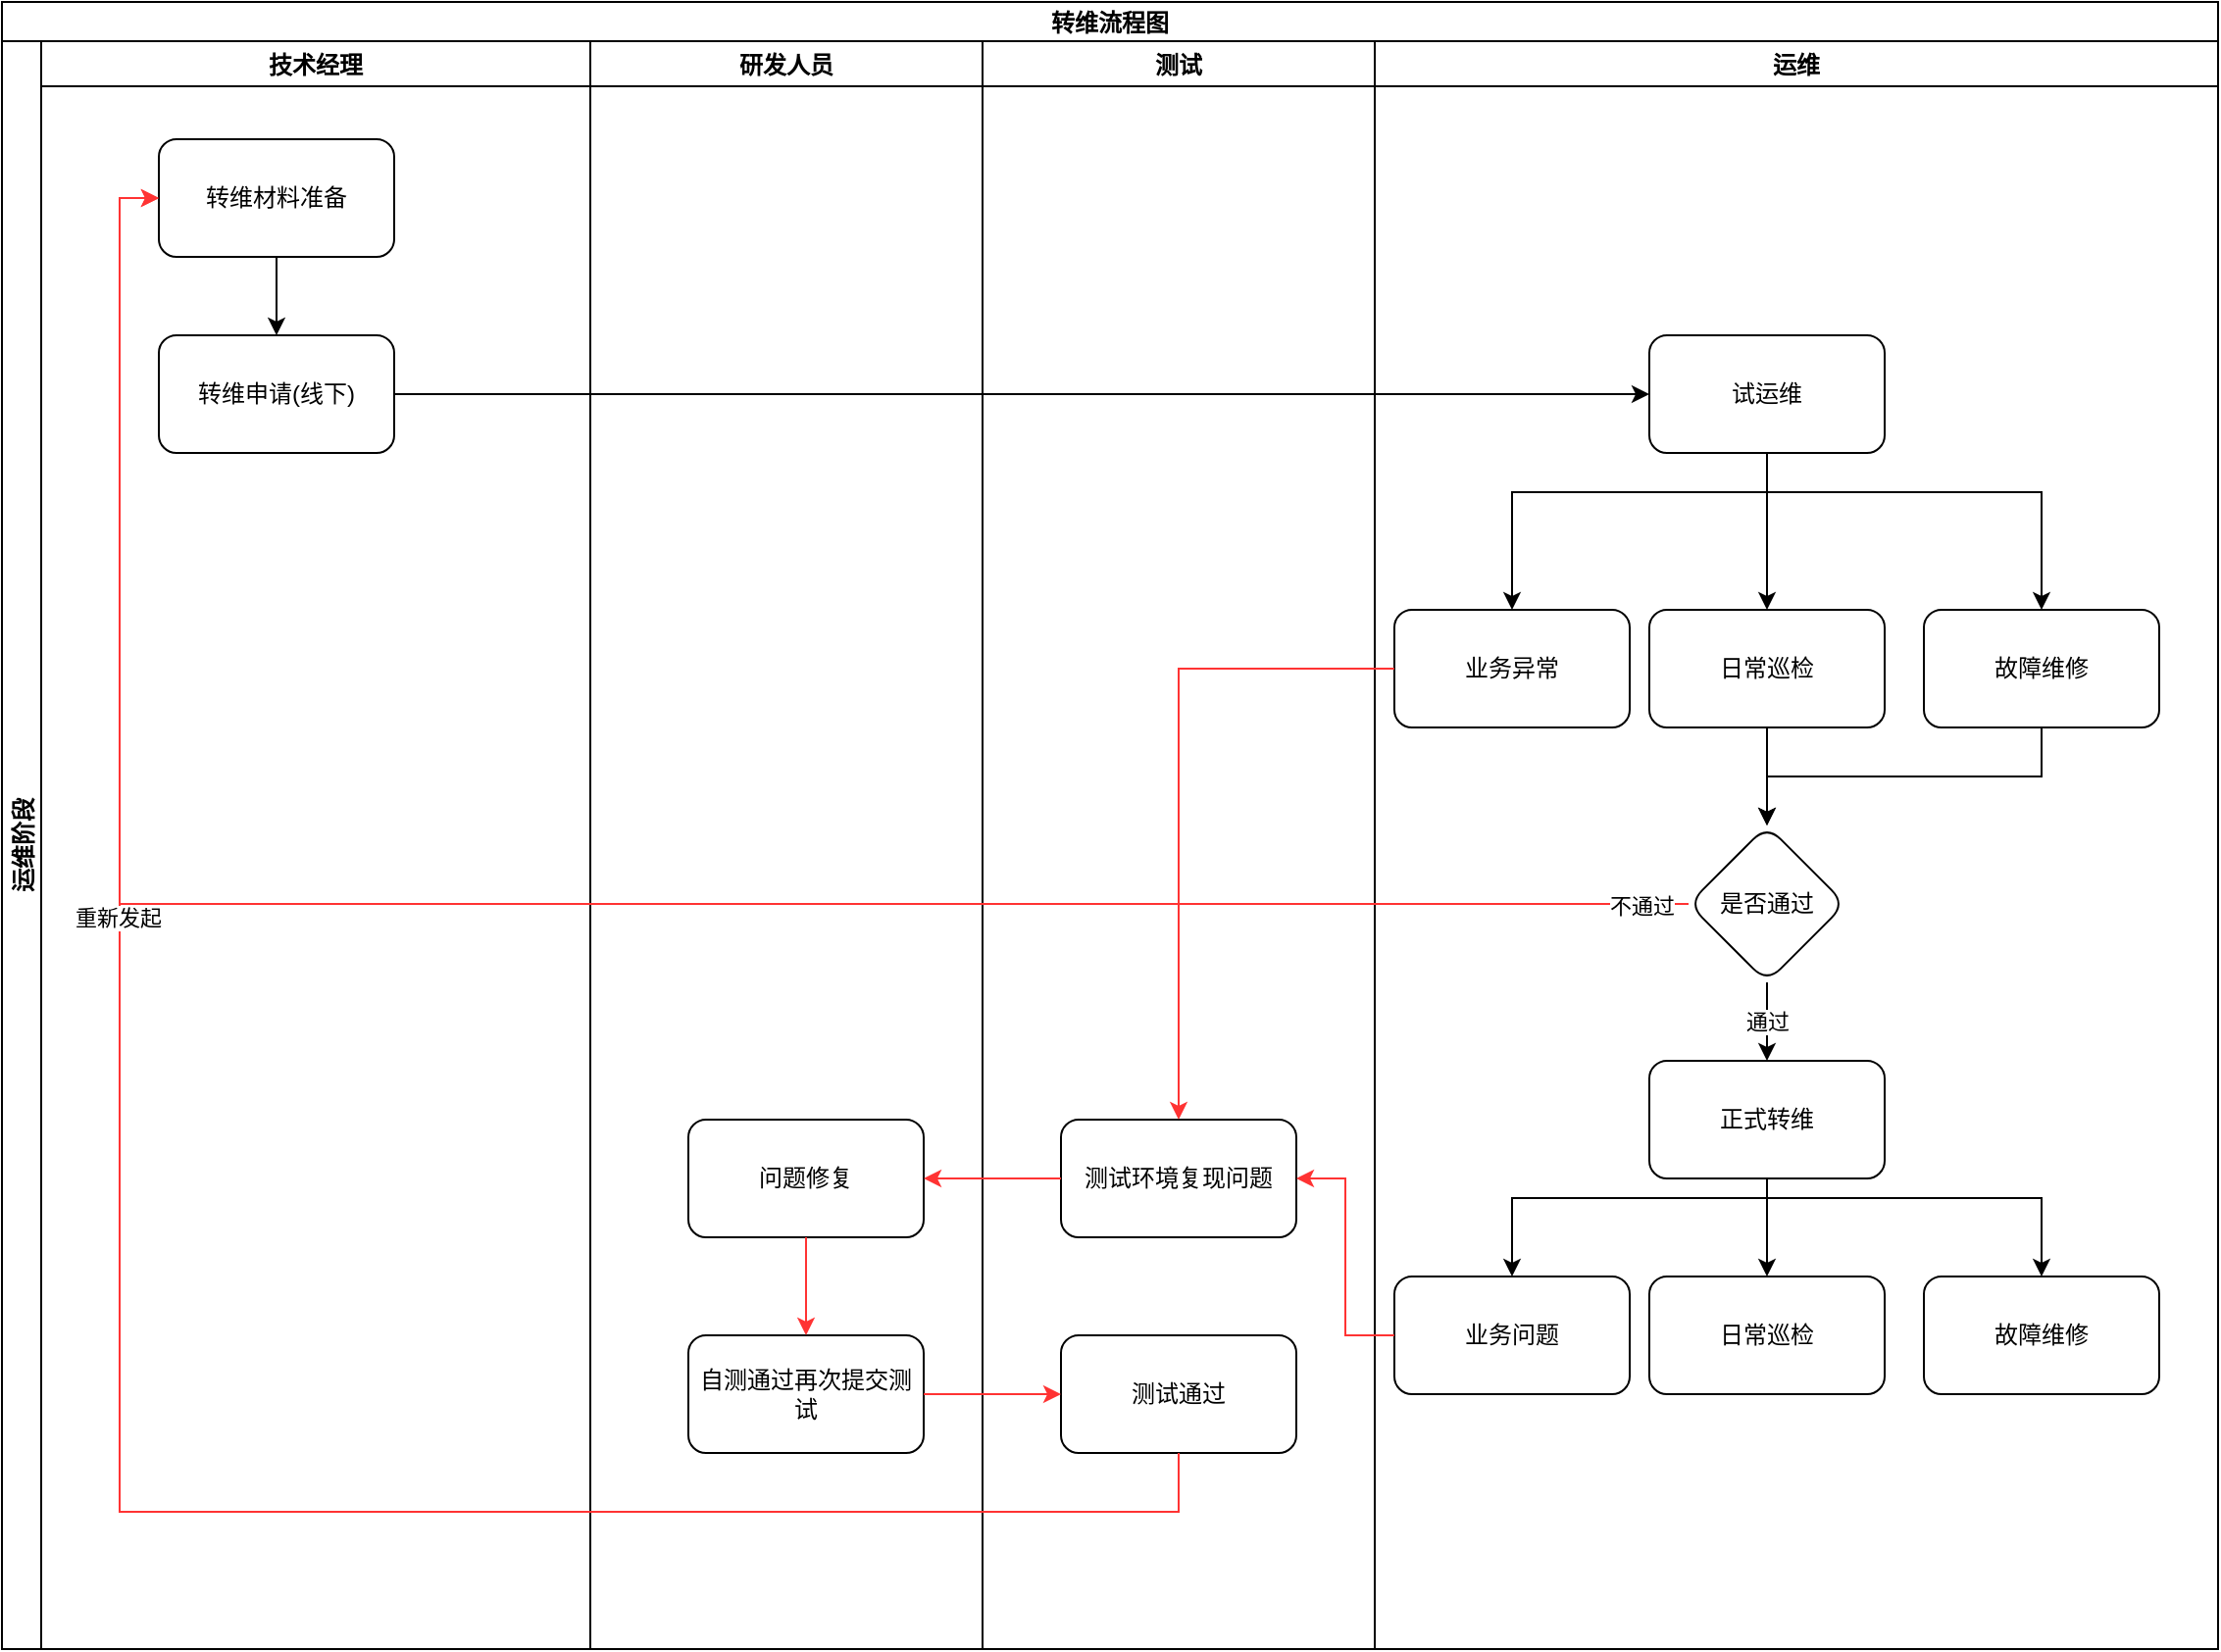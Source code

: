<mxfile version="20.4.0" type="github">
  <diagram id="Nbi2OOFG4A7icGLgDpQb" name="第 1 页">
    <mxGraphModel dx="1426" dy="805" grid="1" gridSize="10" guides="1" tooltips="1" connect="1" arrows="1" fold="1" page="1" pageScale="1" pageWidth="827" pageHeight="1169" math="0" shadow="0">
      <root>
        <mxCell id="0" />
        <mxCell id="1" parent="0" />
        <mxCell id="kk27pRFW-uQP8ShshRhL-2" value="转维流程图" style="swimlane;childLayout=stackLayout;resizeParent=1;resizeParentMax=0;horizontal=1;startSize=20;horizontalStack=0;" parent="1" vertex="1">
          <mxGeometry x="70" y="310" width="1130" height="840" as="geometry">
            <mxRectangle x="220" y="250" width="100" height="30" as="alternateBounds" />
          </mxGeometry>
        </mxCell>
        <mxCell id="kk27pRFW-uQP8ShshRhL-3" value="运维阶段" style="swimlane;startSize=20;horizontal=0;" parent="kk27pRFW-uQP8ShshRhL-2" vertex="1">
          <mxGeometry y="20" width="1130" height="820" as="geometry" />
        </mxCell>
        <mxCell id="kk27pRFW-uQP8ShshRhL-10" value="技术经理" style="swimlane;" parent="kk27pRFW-uQP8ShshRhL-3" vertex="1">
          <mxGeometry x="20" width="280" height="820" as="geometry" />
        </mxCell>
        <mxCell id="iJtKhPZufYrxxJU5f385-1" value="转维申请(线下)" style="rounded=1;whiteSpace=wrap;html=1;" vertex="1" parent="kk27pRFW-uQP8ShshRhL-10">
          <mxGeometry x="60" y="150" width="120" height="60" as="geometry" />
        </mxCell>
        <mxCell id="iJtKhPZufYrxxJU5f385-3" style="edgeStyle=orthogonalEdgeStyle;rounded=0;orthogonalLoop=1;jettySize=auto;html=1;exitX=0.5;exitY=1;exitDx=0;exitDy=0;entryX=0.5;entryY=0;entryDx=0;entryDy=0;strokeColor=#000000;" edge="1" parent="kk27pRFW-uQP8ShshRhL-10" source="iJtKhPZufYrxxJU5f385-2" target="iJtKhPZufYrxxJU5f385-1">
          <mxGeometry relative="1" as="geometry" />
        </mxCell>
        <mxCell id="iJtKhPZufYrxxJU5f385-2" value="转维材料准备" style="rounded=1;whiteSpace=wrap;html=1;" vertex="1" parent="kk27pRFW-uQP8ShshRhL-10">
          <mxGeometry x="60" y="50" width="120" height="60" as="geometry" />
        </mxCell>
        <mxCell id="kk27pRFW-uQP8ShshRhL-17" value="研发人员" style="swimlane;" parent="kk27pRFW-uQP8ShshRhL-3" vertex="1">
          <mxGeometry x="300" width="200" height="820" as="geometry" />
        </mxCell>
        <mxCell id="iJtKhPZufYrxxJU5f385-24" value="自测通过再次提交测试" style="whiteSpace=wrap;html=1;rounded=1;" vertex="1" parent="kk27pRFW-uQP8ShshRhL-17">
          <mxGeometry x="50" y="660" width="120" height="60" as="geometry" />
        </mxCell>
        <mxCell id="iJtKhPZufYrxxJU5f385-22" value="问题修复" style="whiteSpace=wrap;html=1;rounded=1;" vertex="1" parent="kk27pRFW-uQP8ShshRhL-17">
          <mxGeometry x="50" y="550" width="120" height="60" as="geometry" />
        </mxCell>
        <mxCell id="iJtKhPZufYrxxJU5f385-25" value="" style="edgeStyle=orthogonalEdgeStyle;rounded=0;orthogonalLoop=1;jettySize=auto;html=1;strokeColor=#FF3333;" edge="1" parent="kk27pRFW-uQP8ShshRhL-17" source="iJtKhPZufYrxxJU5f385-22" target="iJtKhPZufYrxxJU5f385-24">
          <mxGeometry relative="1" as="geometry" />
        </mxCell>
        <mxCell id="kk27pRFW-uQP8ShshRhL-18" value="测试" style="swimlane;" parent="kk27pRFW-uQP8ShshRhL-3" vertex="1">
          <mxGeometry x="500" width="200" height="820" as="geometry" />
        </mxCell>
        <mxCell id="iJtKhPZufYrxxJU5f385-20" value="测试环境复现问题" style="whiteSpace=wrap;html=1;rounded=1;" vertex="1" parent="kk27pRFW-uQP8ShshRhL-18">
          <mxGeometry x="40" y="550" width="120" height="60" as="geometry" />
        </mxCell>
        <mxCell id="iJtKhPZufYrxxJU5f385-26" value="测试通过" style="whiteSpace=wrap;html=1;rounded=1;" vertex="1" parent="kk27pRFW-uQP8ShshRhL-18">
          <mxGeometry x="40" y="660" width="120" height="60" as="geometry" />
        </mxCell>
        <mxCell id="kk27pRFW-uQP8ShshRhL-19" value="运维" style="swimlane;" parent="kk27pRFW-uQP8ShshRhL-3" vertex="1">
          <mxGeometry x="700" width="430" height="820" as="geometry" />
        </mxCell>
        <mxCell id="iJtKhPZufYrxxJU5f385-4" value="试运维" style="whiteSpace=wrap;html=1;rounded=1;" vertex="1" parent="kk27pRFW-uQP8ShshRhL-19">
          <mxGeometry x="140" y="150" width="120" height="60" as="geometry" />
        </mxCell>
        <mxCell id="iJtKhPZufYrxxJU5f385-11" value="" style="edgeStyle=orthogonalEdgeStyle;rounded=0;orthogonalLoop=1;jettySize=auto;html=1;strokeColor=#000000;" edge="1" parent="kk27pRFW-uQP8ShshRhL-19" source="iJtKhPZufYrxxJU5f385-6" target="iJtKhPZufYrxxJU5f385-10">
          <mxGeometry relative="1" as="geometry" />
        </mxCell>
        <mxCell id="iJtKhPZufYrxxJU5f385-6" value="日常巡检" style="whiteSpace=wrap;html=1;rounded=1;" vertex="1" parent="kk27pRFW-uQP8ShshRhL-19">
          <mxGeometry x="140" y="290" width="120" height="60" as="geometry" />
        </mxCell>
        <mxCell id="iJtKhPZufYrxxJU5f385-7" value="" style="edgeStyle=orthogonalEdgeStyle;rounded=0;orthogonalLoop=1;jettySize=auto;html=1;strokeColor=#000000;" edge="1" parent="kk27pRFW-uQP8ShshRhL-19" source="iJtKhPZufYrxxJU5f385-4" target="iJtKhPZufYrxxJU5f385-6">
          <mxGeometry relative="1" as="geometry" />
        </mxCell>
        <mxCell id="iJtKhPZufYrxxJU5f385-12" style="edgeStyle=orthogonalEdgeStyle;rounded=0;orthogonalLoop=1;jettySize=auto;html=1;exitX=0.5;exitY=1;exitDx=0;exitDy=0;entryX=0.5;entryY=0;entryDx=0;entryDy=0;strokeColor=#000000;" edge="1" parent="kk27pRFW-uQP8ShshRhL-19" source="iJtKhPZufYrxxJU5f385-8" target="iJtKhPZufYrxxJU5f385-10">
          <mxGeometry relative="1" as="geometry" />
        </mxCell>
        <mxCell id="iJtKhPZufYrxxJU5f385-8" value="故障维修" style="whiteSpace=wrap;html=1;rounded=1;" vertex="1" parent="kk27pRFW-uQP8ShshRhL-19">
          <mxGeometry x="280" y="290" width="120" height="60" as="geometry" />
        </mxCell>
        <mxCell id="iJtKhPZufYrxxJU5f385-9" value="" style="edgeStyle=orthogonalEdgeStyle;rounded=0;orthogonalLoop=1;jettySize=auto;html=1;strokeColor=#000000;" edge="1" parent="kk27pRFW-uQP8ShshRhL-19" source="iJtKhPZufYrxxJU5f385-4" target="iJtKhPZufYrxxJU5f385-8">
          <mxGeometry relative="1" as="geometry">
            <Array as="points">
              <mxPoint x="200" y="230" />
              <mxPoint x="340" y="230" />
            </Array>
          </mxGeometry>
        </mxCell>
        <mxCell id="iJtKhPZufYrxxJU5f385-10" value="是否通过" style="rhombus;whiteSpace=wrap;html=1;rounded=1;" vertex="1" parent="kk27pRFW-uQP8ShshRhL-19">
          <mxGeometry x="160" y="400" width="80" height="80" as="geometry" />
        </mxCell>
        <mxCell id="iJtKhPZufYrxxJU5f385-33" value="" style="edgeStyle=orthogonalEdgeStyle;rounded=0;orthogonalLoop=1;jettySize=auto;html=1;strokeColor=#000000;" edge="1" parent="kk27pRFW-uQP8ShshRhL-19" source="iJtKhPZufYrxxJU5f385-13" target="iJtKhPZufYrxxJU5f385-32">
          <mxGeometry relative="1" as="geometry" />
        </mxCell>
        <mxCell id="iJtKhPZufYrxxJU5f385-13" value="正式转维" style="whiteSpace=wrap;html=1;rounded=1;" vertex="1" parent="kk27pRFW-uQP8ShshRhL-19">
          <mxGeometry x="140" y="520" width="120" height="60" as="geometry" />
        </mxCell>
        <mxCell id="iJtKhPZufYrxxJU5f385-14" value="通过" style="edgeStyle=orthogonalEdgeStyle;rounded=0;orthogonalLoop=1;jettySize=auto;html=1;strokeColor=#000000;" edge="1" parent="kk27pRFW-uQP8ShshRhL-19" source="iJtKhPZufYrxxJU5f385-10" target="iJtKhPZufYrxxJU5f385-13">
          <mxGeometry relative="1" as="geometry" />
        </mxCell>
        <mxCell id="iJtKhPZufYrxxJU5f385-17" value="业务异常" style="whiteSpace=wrap;html=1;rounded=1;" vertex="1" parent="kk27pRFW-uQP8ShshRhL-19">
          <mxGeometry x="10" y="290" width="120" height="60" as="geometry" />
        </mxCell>
        <mxCell id="iJtKhPZufYrxxJU5f385-18" value="" style="edgeStyle=orthogonalEdgeStyle;rounded=0;orthogonalLoop=1;jettySize=auto;html=1;strokeColor=#000000;" edge="1" parent="kk27pRFW-uQP8ShshRhL-19" source="iJtKhPZufYrxxJU5f385-4" target="iJtKhPZufYrxxJU5f385-17">
          <mxGeometry relative="1" as="geometry">
            <Array as="points">
              <mxPoint x="200" y="230" />
              <mxPoint x="70" y="230" />
            </Array>
          </mxGeometry>
        </mxCell>
        <mxCell id="iJtKhPZufYrxxJU5f385-15" value="业务问题" style="whiteSpace=wrap;html=1;rounded=1;" vertex="1" parent="kk27pRFW-uQP8ShshRhL-19">
          <mxGeometry x="10" y="630" width="120" height="60" as="geometry" />
        </mxCell>
        <mxCell id="iJtKhPZufYrxxJU5f385-16" value="" style="edgeStyle=orthogonalEdgeStyle;rounded=0;orthogonalLoop=1;jettySize=auto;html=1;strokeColor=#000000;" edge="1" parent="kk27pRFW-uQP8ShshRhL-19" source="iJtKhPZufYrxxJU5f385-13" target="iJtKhPZufYrxxJU5f385-15">
          <mxGeometry relative="1" as="geometry">
            <Array as="points">
              <mxPoint x="200" y="590" />
              <mxPoint x="70" y="590" />
            </Array>
          </mxGeometry>
        </mxCell>
        <mxCell id="iJtKhPZufYrxxJU5f385-30" value="故障维修" style="whiteSpace=wrap;html=1;rounded=1;" vertex="1" parent="kk27pRFW-uQP8ShshRhL-19">
          <mxGeometry x="280" y="630" width="120" height="60" as="geometry" />
        </mxCell>
        <mxCell id="iJtKhPZufYrxxJU5f385-31" value="" style="edgeStyle=orthogonalEdgeStyle;rounded=0;orthogonalLoop=1;jettySize=auto;html=1;strokeColor=#000000;" edge="1" parent="kk27pRFW-uQP8ShshRhL-19" source="iJtKhPZufYrxxJU5f385-13" target="iJtKhPZufYrxxJU5f385-30">
          <mxGeometry relative="1" as="geometry">
            <Array as="points">
              <mxPoint x="200" y="590" />
              <mxPoint x="340" y="590" />
            </Array>
          </mxGeometry>
        </mxCell>
        <mxCell id="iJtKhPZufYrxxJU5f385-32" value="日常巡检" style="whiteSpace=wrap;html=1;rounded=1;" vertex="1" parent="kk27pRFW-uQP8ShshRhL-19">
          <mxGeometry x="140" y="630" width="120" height="60" as="geometry" />
        </mxCell>
        <mxCell id="iJtKhPZufYrxxJU5f385-5" value="" style="edgeStyle=orthogonalEdgeStyle;rounded=0;orthogonalLoop=1;jettySize=auto;html=1;strokeColor=#000000;" edge="1" parent="kk27pRFW-uQP8ShshRhL-3" source="iJtKhPZufYrxxJU5f385-1" target="iJtKhPZufYrxxJU5f385-4">
          <mxGeometry relative="1" as="geometry" />
        </mxCell>
        <mxCell id="iJtKhPZufYrxxJU5f385-19" style="edgeStyle=orthogonalEdgeStyle;rounded=0;orthogonalLoop=1;jettySize=auto;html=1;exitX=0;exitY=0.5;exitDx=0;exitDy=0;entryX=0;entryY=0.5;entryDx=0;entryDy=0;strokeColor=#FF3333;" edge="1" parent="kk27pRFW-uQP8ShshRhL-3" source="iJtKhPZufYrxxJU5f385-10" target="iJtKhPZufYrxxJU5f385-2">
          <mxGeometry relative="1" as="geometry" />
        </mxCell>
        <mxCell id="iJtKhPZufYrxxJU5f385-35" value="不通过" style="edgeLabel;html=1;align=center;verticalAlign=middle;resizable=0;points=[];" vertex="1" connectable="0" parent="iJtKhPZufYrxxJU5f385-19">
          <mxGeometry x="-0.959" y="1" relative="1" as="geometry">
            <mxPoint as="offset" />
          </mxGeometry>
        </mxCell>
        <mxCell id="iJtKhPZufYrxxJU5f385-21" value="" style="edgeStyle=orthogonalEdgeStyle;rounded=0;orthogonalLoop=1;jettySize=auto;html=1;strokeColor=#FF3333;" edge="1" parent="kk27pRFW-uQP8ShshRhL-3" source="iJtKhPZufYrxxJU5f385-17" target="iJtKhPZufYrxxJU5f385-20">
          <mxGeometry relative="1" as="geometry" />
        </mxCell>
        <mxCell id="iJtKhPZufYrxxJU5f385-27" value="" style="edgeStyle=orthogonalEdgeStyle;rounded=0;orthogonalLoop=1;jettySize=auto;html=1;strokeColor=#FF3333;" edge="1" parent="kk27pRFW-uQP8ShshRhL-3" source="iJtKhPZufYrxxJU5f385-24" target="iJtKhPZufYrxxJU5f385-26">
          <mxGeometry relative="1" as="geometry" />
        </mxCell>
        <mxCell id="iJtKhPZufYrxxJU5f385-23" value="" style="edgeStyle=orthogonalEdgeStyle;rounded=0;orthogonalLoop=1;jettySize=auto;html=1;strokeColor=#FF3333;" edge="1" parent="kk27pRFW-uQP8ShshRhL-3" source="iJtKhPZufYrxxJU5f385-20" target="iJtKhPZufYrxxJU5f385-22">
          <mxGeometry relative="1" as="geometry" />
        </mxCell>
        <mxCell id="iJtKhPZufYrxxJU5f385-34" style="edgeStyle=orthogonalEdgeStyle;rounded=0;orthogonalLoop=1;jettySize=auto;html=1;exitX=0;exitY=0.5;exitDx=0;exitDy=0;entryX=1;entryY=0.5;entryDx=0;entryDy=0;strokeColor=#FF3333;" edge="1" parent="kk27pRFW-uQP8ShshRhL-3" source="iJtKhPZufYrxxJU5f385-15" target="iJtKhPZufYrxxJU5f385-20">
          <mxGeometry relative="1" as="geometry" />
        </mxCell>
        <mxCell id="iJtKhPZufYrxxJU5f385-28" style="edgeStyle=orthogonalEdgeStyle;rounded=0;orthogonalLoop=1;jettySize=auto;html=1;exitX=0.5;exitY=1;exitDx=0;exitDy=0;strokeColor=#FF3333;" edge="1" parent="1" source="iJtKhPZufYrxxJU5f385-26">
          <mxGeometry relative="1" as="geometry">
            <mxPoint x="150" y="410" as="targetPoint" />
            <Array as="points">
              <mxPoint x="670" y="1080" />
              <mxPoint x="130" y="1080" />
              <mxPoint x="130" y="410" />
            </Array>
          </mxGeometry>
        </mxCell>
        <mxCell id="iJtKhPZufYrxxJU5f385-29" value="重新发起" style="edgeLabel;html=1;align=center;verticalAlign=middle;resizable=0;points=[];" vertex="1" connectable="0" parent="iJtKhPZufYrxxJU5f385-28">
          <mxGeometry x="0.387" y="1" relative="1" as="geometry">
            <mxPoint y="1" as="offset" />
          </mxGeometry>
        </mxCell>
      </root>
    </mxGraphModel>
  </diagram>
</mxfile>
